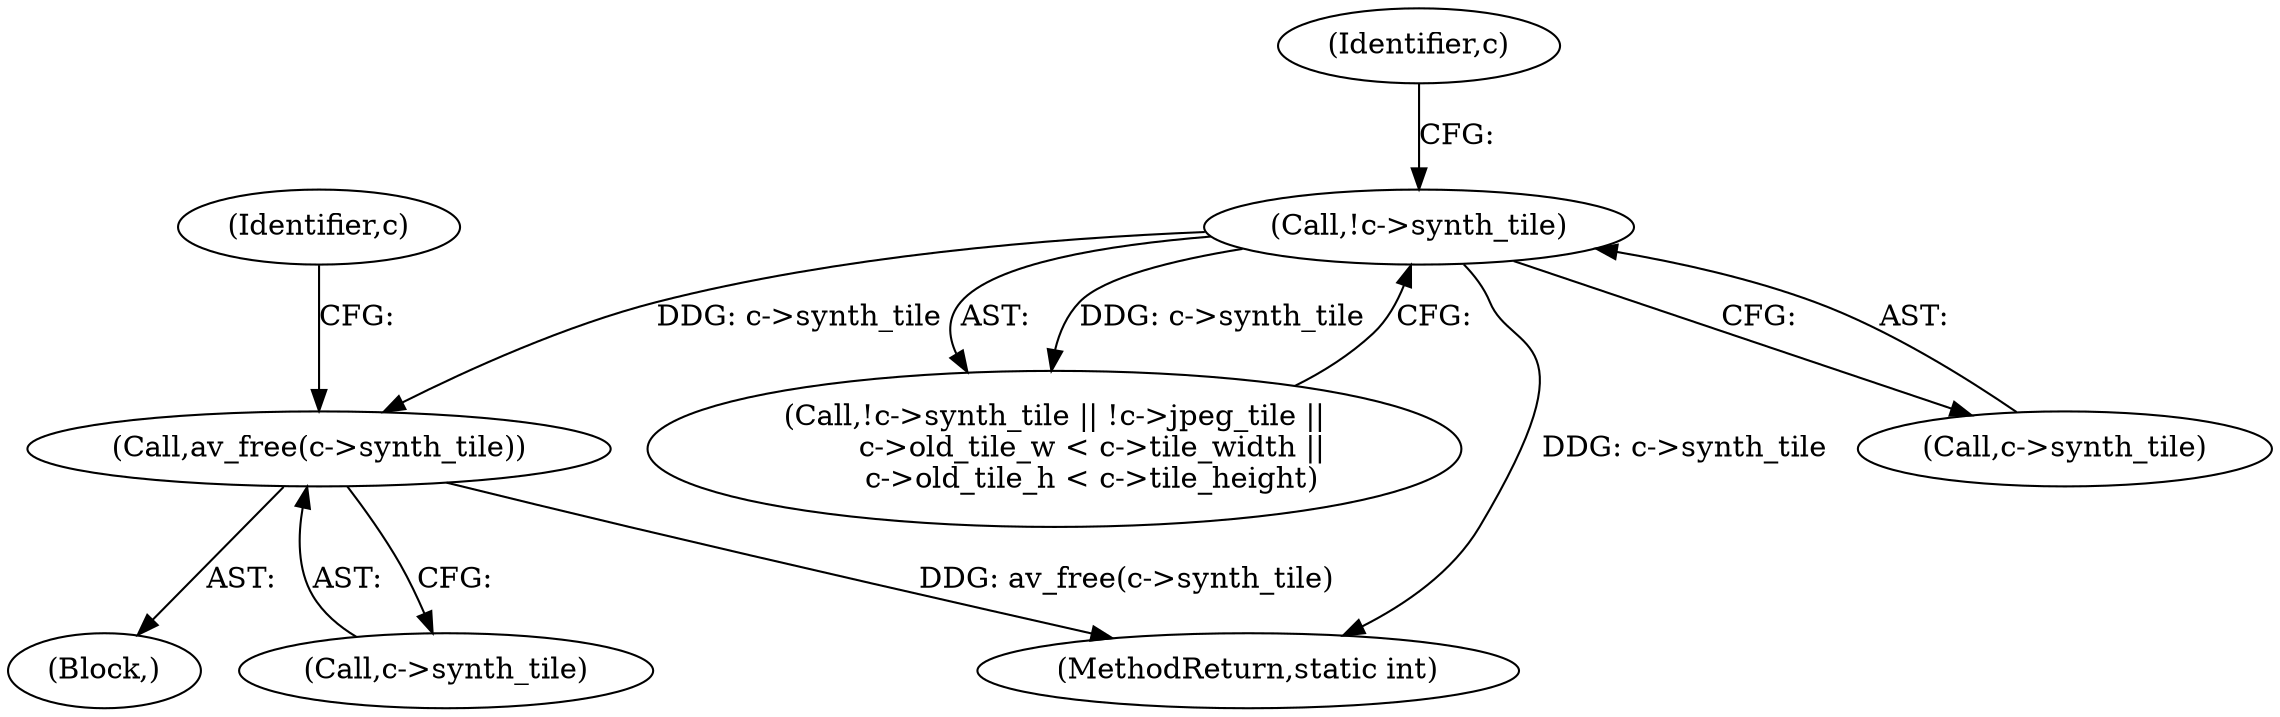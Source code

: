 digraph "0_FFmpeg_e07ac727c1cc9eed39e7f9117c97006f719864bd@API" {
"1000213" [label="(Call,av_free(c->synth_tile))"];
"1000170" [label="(Call,!c->synth_tile)"];
"1000169" [label="(Call,!c->synth_tile || !c->jpeg_tile ||\n        c->old_tile_w < c->tile_width ||\n        c->old_tile_h < c->tile_height)"];
"1000177" [label="(Identifier,c)"];
"1000170" [label="(Call,!c->synth_tile)"];
"1000171" [label="(Call,c->synth_tile)"];
"1000298" [label="(MethodReturn,static int)"];
"1000214" [label="(Call,c->synth_tile)"];
"1000213" [label="(Call,av_free(c->synth_tile))"];
"1000219" [label="(Identifier,c)"];
"1000194" [label="(Block,)"];
"1000213" -> "1000194"  [label="AST: "];
"1000213" -> "1000214"  [label="CFG: "];
"1000214" -> "1000213"  [label="AST: "];
"1000219" -> "1000213"  [label="CFG: "];
"1000213" -> "1000298"  [label="DDG: av_free(c->synth_tile)"];
"1000170" -> "1000213"  [label="DDG: c->synth_tile"];
"1000170" -> "1000169"  [label="AST: "];
"1000170" -> "1000171"  [label="CFG: "];
"1000171" -> "1000170"  [label="AST: "];
"1000177" -> "1000170"  [label="CFG: "];
"1000169" -> "1000170"  [label="CFG: "];
"1000170" -> "1000298"  [label="DDG: c->synth_tile"];
"1000170" -> "1000169"  [label="DDG: c->synth_tile"];
}
